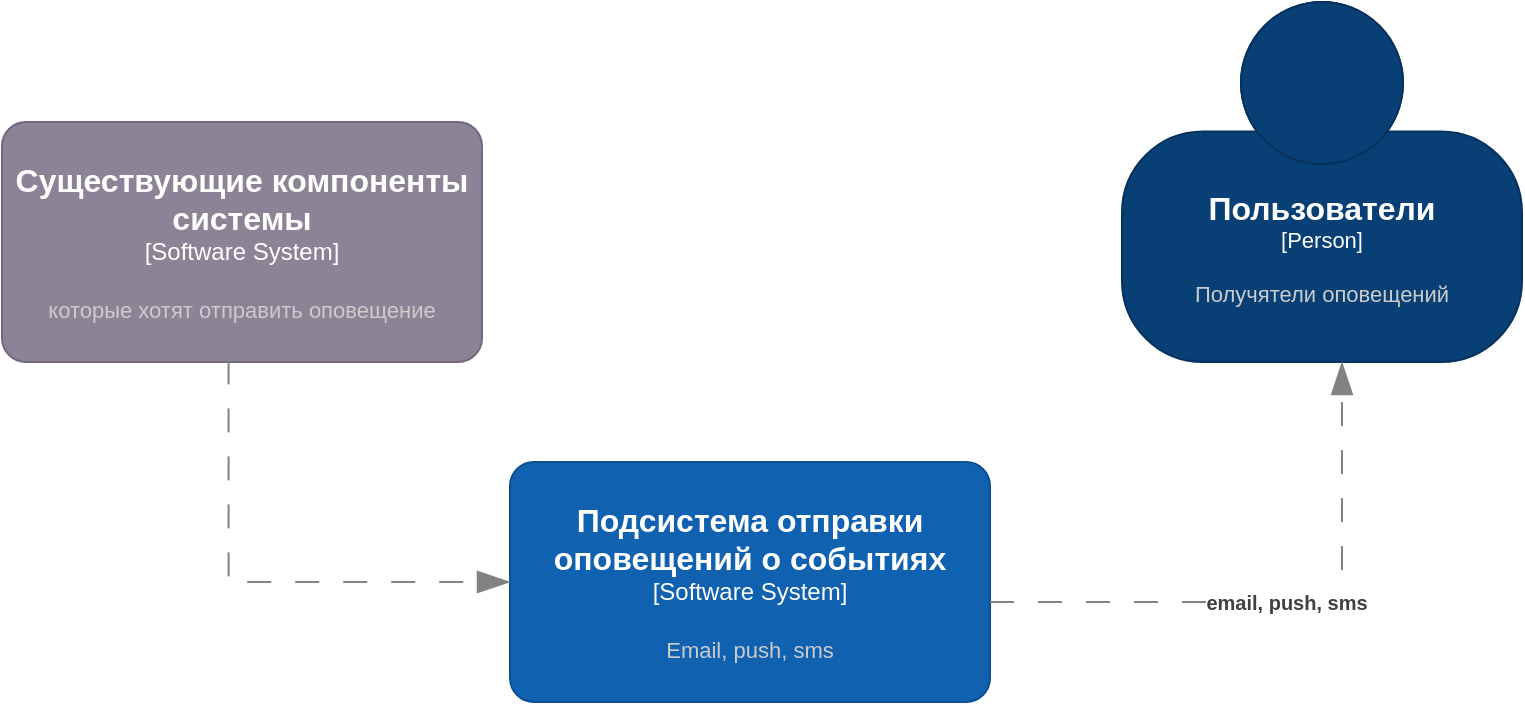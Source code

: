 <mxfile version="22.0.2" type="device">
  <diagram name="Страница — 1" id="YCvm4w4nEwMu3q3ZB_mm">
    <mxGraphModel dx="2938" dy="1188" grid="1" gridSize="10" guides="1" tooltips="1" connect="1" arrows="1" fold="1" page="1" pageScale="1" pageWidth="827" pageHeight="1169" math="0" shadow="0">
      <root>
        <mxCell id="0" />
        <mxCell id="1" parent="0" />
        <object c4Name="Существующие компоненты системы" c4Type="Software System" c4Description="которые хотят отправить оповещение" label="&lt;font style=&quot;font-size: 16px&quot;&gt;&lt;b&gt;%c4Name%&lt;/b&gt;&lt;/font&gt;&lt;div&gt;[%c4Type%]&lt;/div&gt;&lt;br&gt;&lt;div&gt;&lt;font style=&quot;font-size: 11px&quot;&gt;&lt;font color=&quot;#cccccc&quot;&gt;%c4Description%&lt;/font&gt;&lt;/div&gt;" placeholders="1" id="5aVPhyTZ8tGc-TUgzt67-1">
          <mxCell style="rounded=1;whiteSpace=wrap;html=1;labelBackgroundColor=none;fillColor=#8C8496;fontColor=#ffffff;align=center;arcSize=10;strokeColor=#736782;metaEdit=1;resizable=0;points=[[0.25,0,0],[0.5,0,0],[0.75,0,0],[1,0.25,0],[1,0.5,0],[1,0.75,0],[0.75,1,0],[0.5,1,0],[0.25,1,0],[0,0.75,0],[0,0.5,0],[0,0.25,0]];" parent="1" vertex="1">
            <mxGeometry x="40" y="240" width="240" height="120" as="geometry" />
          </mxCell>
        </object>
        <object placeholders="1" c4Name="Подсистема отправки оповещений о событиях" c4Type="Software System" c4Description="Email, push, sms" label="&lt;font style=&quot;font-size: 16px&quot;&gt;&lt;b&gt;%c4Name%&lt;/b&gt;&lt;/font&gt;&lt;div&gt;[%c4Type%]&lt;/div&gt;&lt;br&gt;&lt;div&gt;&lt;font style=&quot;font-size: 11px&quot;&gt;&lt;font color=&quot;#cccccc&quot;&gt;%c4Description%&lt;/font&gt;&lt;/div&gt;" id="5aVPhyTZ8tGc-TUgzt67-2">
          <mxCell style="rounded=1;whiteSpace=wrap;html=1;labelBackgroundColor=none;fillColor=#1061B0;fontColor=#ffffff;align=center;arcSize=10;strokeColor=#0D5091;metaEdit=1;resizable=0;points=[[0.25,0,0],[0.5,0,0],[0.75,0,0],[1,0.25,0],[1,0.5,0],[1,0.75,0],[0.75,1,0],[0.5,1,0],[0.25,1,0],[0,0.75,0],[0,0.5,0],[0,0.25,0]];" parent="1" vertex="1">
            <mxGeometry x="294" y="410" width="240" height="120" as="geometry" />
          </mxCell>
        </object>
        <object placeholders="1" c4Name="Пользователи" c4Type="Person" c4Description="Получятели оповещений" label="&lt;font style=&quot;font-size: 16px&quot;&gt;&lt;b&gt;%c4Name%&lt;/b&gt;&lt;/font&gt;&lt;div&gt;[%c4Type%]&lt;/div&gt;&lt;br&gt;&lt;div&gt;&lt;font style=&quot;font-size: 11px&quot;&gt;&lt;font color=&quot;#cccccc&quot;&gt;%c4Description%&lt;/font&gt;&lt;/div&gt;" id="5aVPhyTZ8tGc-TUgzt67-3">
          <mxCell style="html=1;fontSize=11;dashed=0;whiteSpace=wrap;fillColor=#083F75;strokeColor=#06315C;fontColor=#ffffff;shape=mxgraph.c4.person2;align=center;metaEdit=1;points=[[0.5,0,0],[1,0.5,0],[1,0.75,0],[0.75,1,0],[0.5,1,0],[0.25,1,0],[0,0.75,0],[0,0.5,0]];resizable=0;" parent="1" vertex="1">
            <mxGeometry x="600" y="180" width="200" height="180" as="geometry" />
          </mxCell>
        </object>
        <object placeholders="1" c4Type="Relationship" id="5aVPhyTZ8tGc-TUgzt67-4">
          <mxCell style="endArrow=blockThin;html=1;fontSize=10;fontColor=#404040;strokeWidth=1;endFill=1;strokeColor=#828282;elbow=vertical;metaEdit=1;endSize=14;startSize=14;jumpStyle=arc;jumpSize=16;rounded=0;edgeStyle=orthogonalEdgeStyle;entryX=0;entryY=0.5;entryDx=0;entryDy=0;entryPerimeter=0;exitX=0.472;exitY=0.994;exitDx=0;exitDy=0;exitPerimeter=0;dashed=1;dashPattern=12 12;" parent="1" source="5aVPhyTZ8tGc-TUgzt67-1" target="5aVPhyTZ8tGc-TUgzt67-2" edge="1">
            <mxGeometry width="240" relative="1" as="geometry">
              <mxPoint x="300" y="370" as="sourcePoint" />
              <mxPoint x="540" y="370" as="targetPoint" />
              <Array as="points">
                <mxPoint x="153" y="470" />
              </Array>
            </mxGeometry>
          </mxCell>
        </object>
        <object placeholders="1" c4Type="Relationship" c4Description="email, push, sms" label="&lt;div style=&quot;text-align: left&quot;&gt;&lt;div style=&quot;text-align: center&quot;&gt;&lt;b&gt;%c4Description%&lt;/b&gt;&lt;/div&gt;" id="5aVPhyTZ8tGc-TUgzt67-5">
          <mxCell style="endArrow=blockThin;html=1;fontSize=10;fontColor=#404040;strokeWidth=1;endFill=1;strokeColor=#828282;elbow=vertical;metaEdit=1;endSize=14;startSize=14;jumpStyle=arc;jumpSize=16;rounded=0;edgeStyle=orthogonalEdgeStyle;dashed=1;dashPattern=12 12;" parent="1" source="5aVPhyTZ8tGc-TUgzt67-2" target="5aVPhyTZ8tGc-TUgzt67-3" edge="1">
            <mxGeometry width="240" relative="1" as="geometry">
              <mxPoint x="599.999" y="619.97" as="sourcePoint" />
              <mxPoint x="795.97" y="449.999" as="targetPoint" />
              <Array as="points">
                <mxPoint x="710" y="480" />
              </Array>
            </mxGeometry>
          </mxCell>
        </object>
      </root>
    </mxGraphModel>
  </diagram>
</mxfile>
